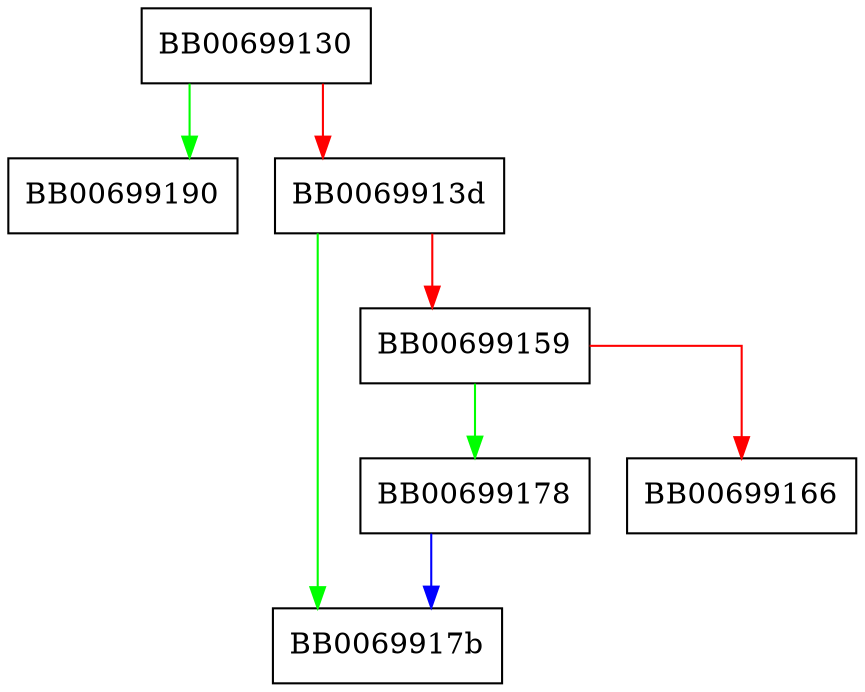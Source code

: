 digraph aes_gcm_siv_dup_ctx {
  node [shape="box"];
  graph [splines=ortho];
  BB00699130 -> BB00699190 [color="green"];
  BB00699130 -> BB0069913d [color="red"];
  BB0069913d -> BB0069917b [color="green"];
  BB0069913d -> BB00699159 [color="red"];
  BB00699159 -> BB00699178 [color="green"];
  BB00699159 -> BB00699166 [color="red"];
  BB00699178 -> BB0069917b [color="blue"];
}